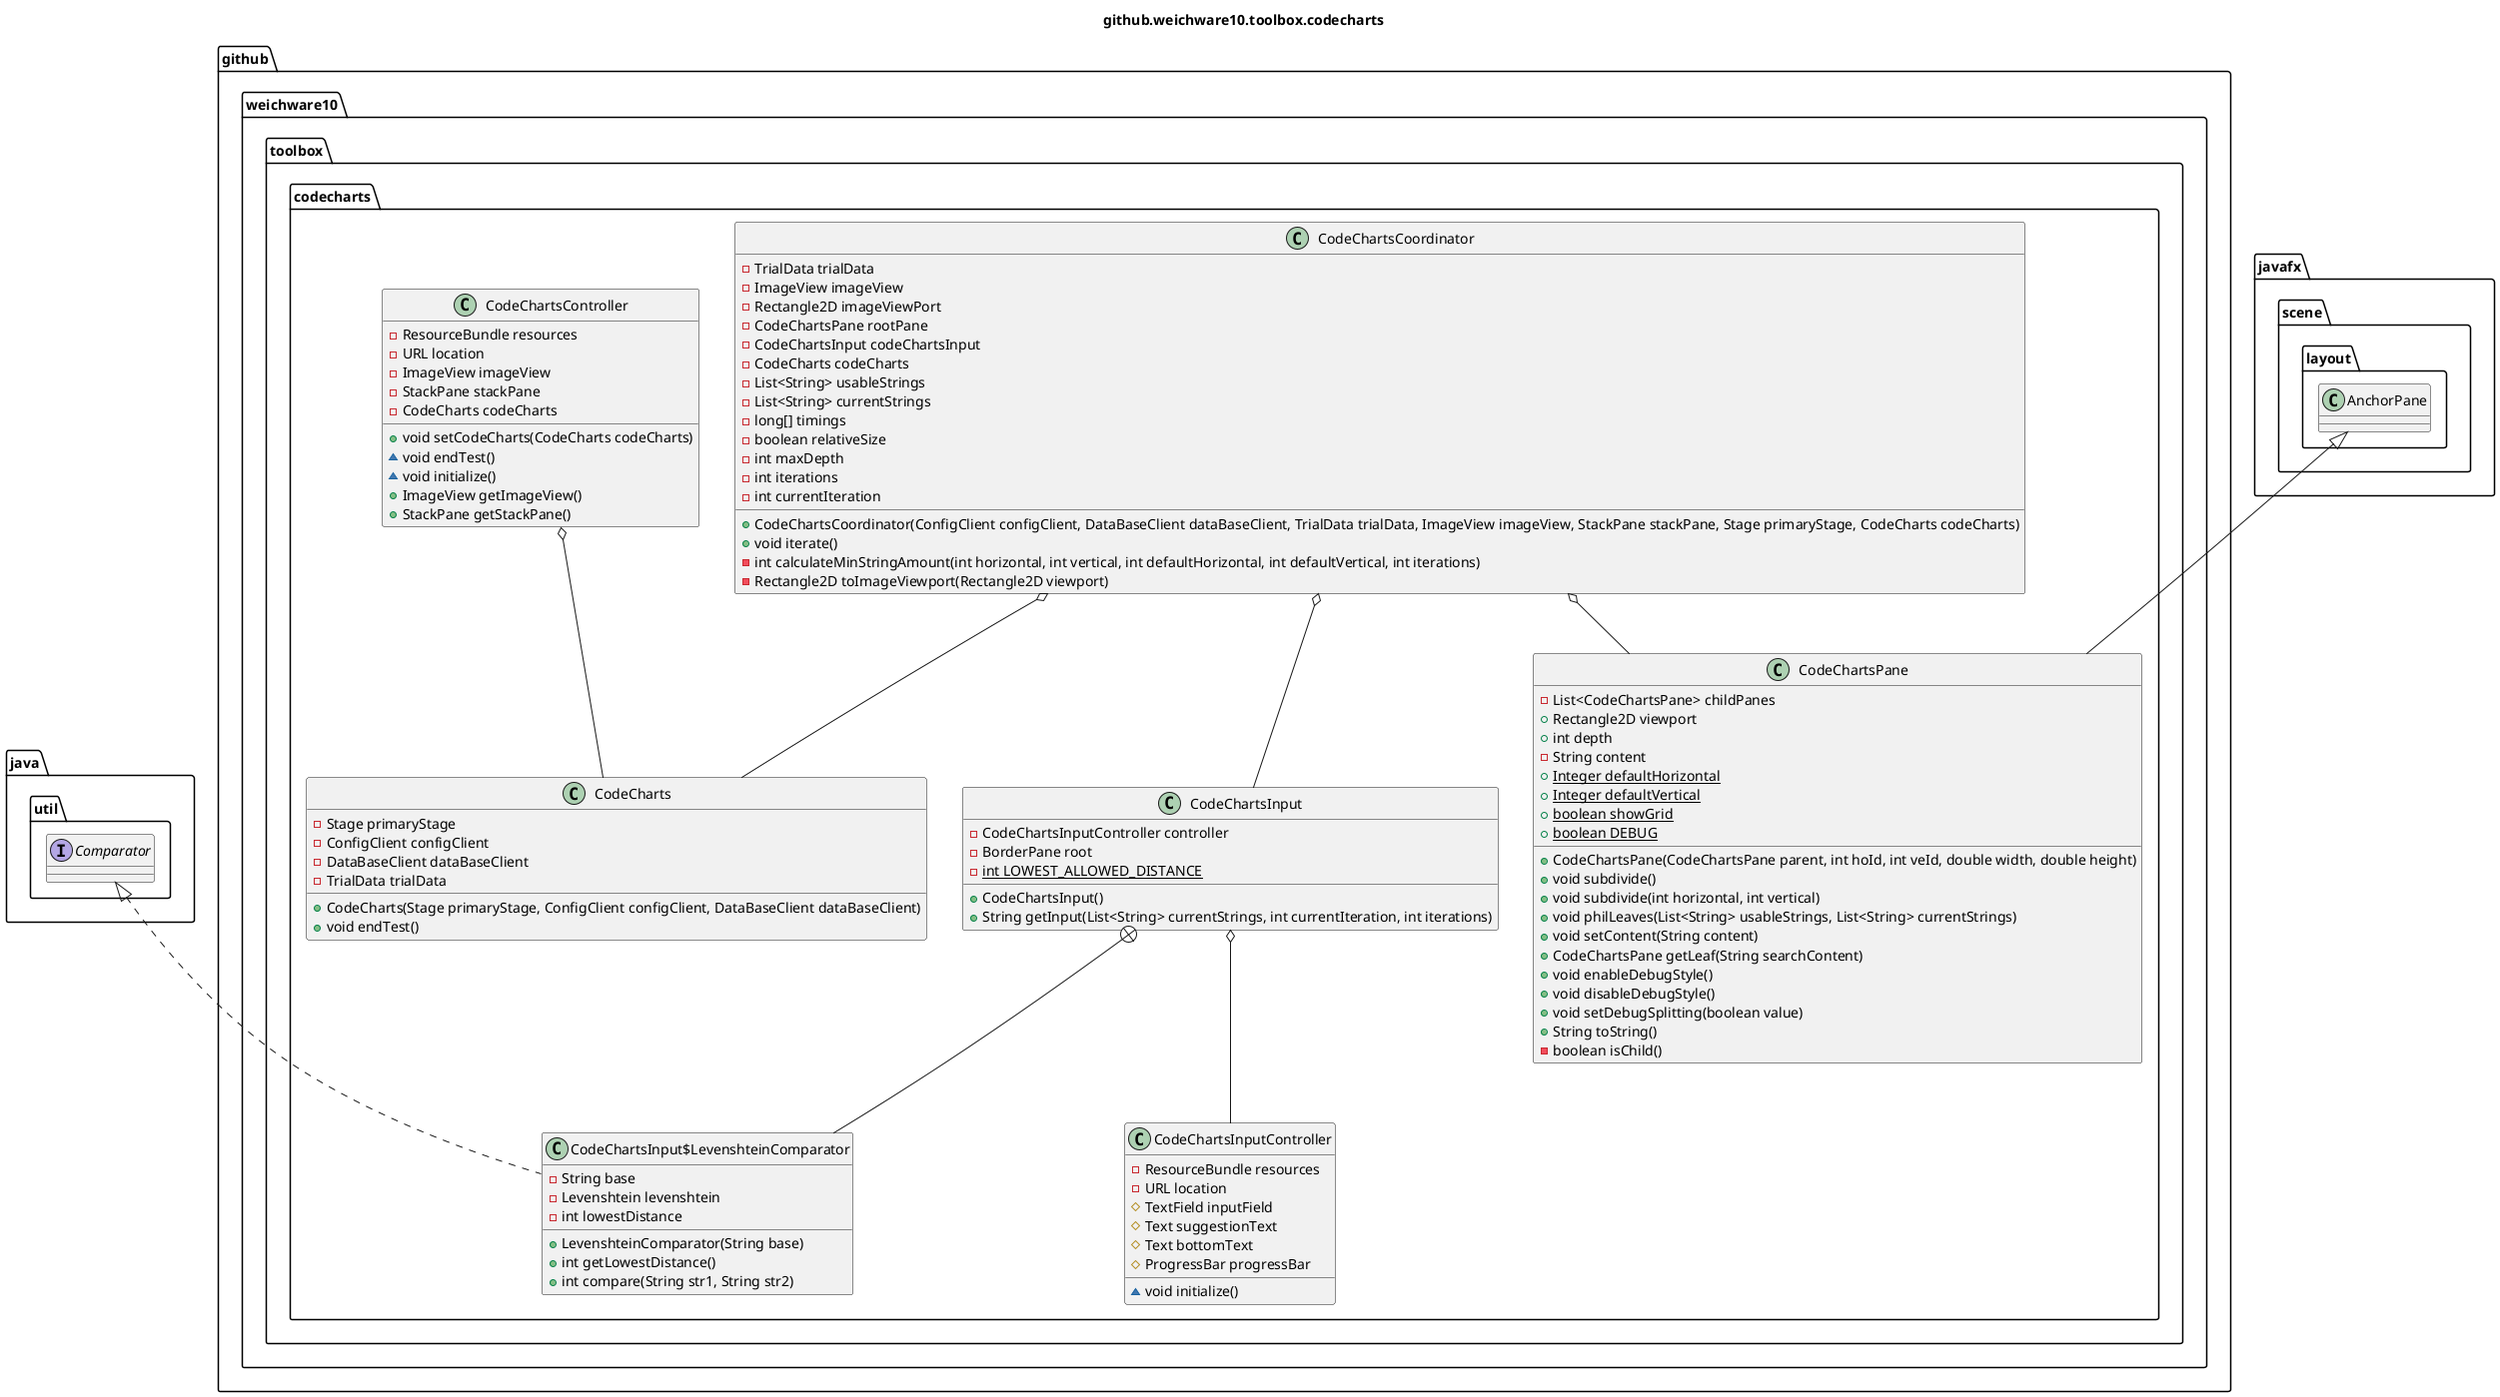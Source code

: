 @startuml github.weichware10.toolbox.codecharts
title github.weichware10.toolbox.codecharts

package github.weichware10.toolbox.codecharts {

    ' -=- classes (github.weichware10.toolbox.codecharts) -=-
    class github.weichware10.toolbox.codecharts.CodeCharts {
        ' --- values (github.weichware10.toolbox.codecharts.CodeCharts) ---

        ' --- fields (github.weichware10.toolbox.codecharts.CodeCharts) ---
        - Stage primaryStage
        - ConfigClient configClient
        - DataBaseClient dataBaseClient
        - TrialData trialData

        ' --- methods (github.weichware10.toolbox.codecharts.CodeCharts) ---
        +  CodeCharts(Stage primaryStage, ConfigClient configClient, DataBaseClient dataBaseClient)
        + void endTest()
    }

    class github.weichware10.toolbox.codecharts.CodeChartsController {
        ' --- values (github.weichware10.toolbox.codecharts.CodeChartsController) ---

        ' --- fields (github.weichware10.toolbox.codecharts.CodeChartsController) ---
        - ResourceBundle resources
        - URL location
        - ImageView imageView
        - StackPane stackPane
        - CodeCharts codeCharts

        ' --- methods (github.weichware10.toolbox.codecharts.CodeChartsController) ---
        + void setCodeCharts(CodeCharts codeCharts)
        ~ void endTest()
        ~ void initialize()
        + ImageView getImageView()
        + StackPane getStackPane()
    }

    class github.weichware10.toolbox.codecharts.CodeChartsCoordinator {
        ' --- values (github.weichware10.toolbox.codecharts.CodeChartsCoordinator) ---

        ' --- fields (github.weichware10.toolbox.codecharts.CodeChartsCoordinator) ---
        - TrialData trialData
        - ImageView imageView
        - Rectangle2D imageViewPort
        - CodeChartsPane rootPane
        - CodeChartsInput codeChartsInput
        - CodeCharts codeCharts
        - List<String> usableStrings
        - List<String> currentStrings
        - long[] timings
        - boolean relativeSize
        - int maxDepth
        - int iterations
        - int currentIteration

        ' --- methods (github.weichware10.toolbox.codecharts.CodeChartsCoordinator) ---
        +  CodeChartsCoordinator(ConfigClient configClient, DataBaseClient dataBaseClient, TrialData trialData, ImageView imageView, StackPane stackPane, Stage primaryStage, CodeCharts codeCharts)
        + void iterate()
        - int calculateMinStringAmount(int horizontal, int vertical, int defaultHorizontal, int defaultVertical, int iterations)
        - Rectangle2D toImageViewport(Rectangle2D viewport)
    }

    class github.weichware10.toolbox.codecharts.CodeChartsInput {
        ' --- values (github.weichware10.toolbox.codecharts.CodeChartsInput) ---

        ' --- fields (github.weichware10.toolbox.codecharts.CodeChartsInput) ---
        - CodeChartsInputController controller
        - BorderPane root
        {static}- int LOWEST_ALLOWED_DISTANCE

        ' --- methods (github.weichware10.toolbox.codecharts.CodeChartsInput) ---
        +  CodeChartsInput()
        + String getInput(List<String> currentStrings, int currentIteration, int iterations)
    }
    class github.weichware10.toolbox.codecharts.CodeChartsInput$LevenshteinComparator {
        ' --- values (github.weichware10.toolbox.codecharts.CodeChartsInput$LevenshteinComparator) ---

        ' --- fields (github.weichware10.toolbox.codecharts.CodeChartsInput$LevenshteinComparator) ---
        - String base
        - Levenshtein levenshtein
        - int lowestDistance

        ' --- methods (github.weichware10.toolbox.codecharts.CodeChartsInput$LevenshteinComparator) ---
        +  LevenshteinComparator(String base)
        + int getLowestDistance()
        + int compare(String str1, String str2)
    }
    github.weichware10.toolbox.codecharts.CodeChartsInput +-- github.weichware10.toolbox.codecharts.CodeChartsInput$LevenshteinComparator

    class github.weichware10.toolbox.codecharts.CodeChartsInputController {
        ' --- values (github.weichware10.toolbox.codecharts.CodeChartsInputController) ---

        ' --- fields (github.weichware10.toolbox.codecharts.CodeChartsInputController) ---
        - ResourceBundle resources
        - URL location
        # TextField inputField
        # Text suggestionText
        # Text bottomText
        # ProgressBar progressBar

        ' --- methods (github.weichware10.toolbox.codecharts.CodeChartsInputController) ---
        ~ void initialize()
    }

    class github.weichware10.toolbox.codecharts.CodeChartsPane {
        ' --- values (github.weichware10.toolbox.codecharts.CodeChartsPane) ---

        ' --- fields (github.weichware10.toolbox.codecharts.CodeChartsPane) ---
        - List<CodeChartsPane> childPanes
        + Rectangle2D viewport
        + int depth
        - String content
        {static}+ Integer defaultHorizontal
        {static}+ Integer defaultVertical
        {static}+ boolean showGrid
        {static}+ boolean DEBUG

        ' --- methods (github.weichware10.toolbox.codecharts.CodeChartsPane) ---
        +  CodeChartsPane(CodeChartsPane parent, int hoId, int veId, double width, double height)
        + void subdivide()
        + void subdivide(int horizontal, int vertical)
        + void philLeaves(List<String> usableStrings, List<String> currentStrings)
        + void setContent(String content)
        + CodeChartsPane getLeaf(String searchContent)
        + void enableDebugStyle()
        + void disableDebugStyle()
        + void setDebugSplitting(boolean value)
        + String toString()
        - boolean isChild()
    }

}

' autogenerated field links, may be faulty.
github.weichware10.toolbox.codecharts.CodeChartsController o-- github.weichware10.toolbox.codecharts.CodeCharts
github.weichware10.toolbox.codecharts.CodeChartsCoordinator o-- github.weichware10.toolbox.codecharts.CodeChartsPane
github.weichware10.toolbox.codecharts.CodeChartsCoordinator o-- github.weichware10.toolbox.codecharts.CodeChartsInput
github.weichware10.toolbox.codecharts.CodeChartsCoordinator o-- github.weichware10.toolbox.codecharts.CodeCharts
github.weichware10.toolbox.codecharts.CodeChartsInput o-- github.weichware10.toolbox.codecharts.CodeChartsInputController

' autogenerated inheritances, may be faulty.
interface java.util.Comparator
java.util.Comparator <|.. github.weichware10.toolbox.codecharts.CodeChartsInput$LevenshteinComparator
class javafx.scene.layout.AnchorPane
javafx.scene.layout.AnchorPane <|-- github.weichware10.toolbox.codecharts.CodeChartsPane

@enduml